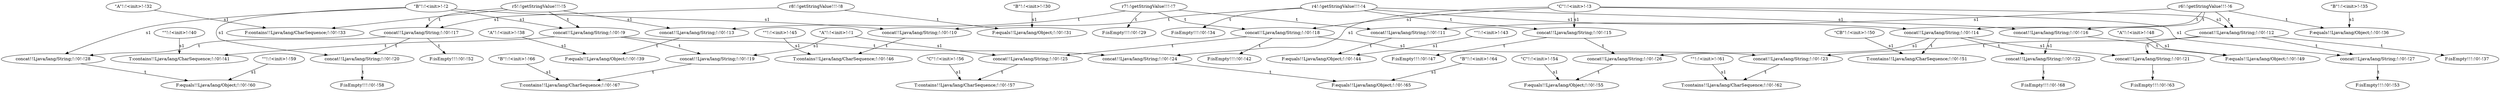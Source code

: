 digraph G {
  7 [ label="r7!:!getStringValue!!!-!7" ];
  26 [ label="concat!!Ljava/lang/String;!:!0!-!26" ];
  1 [ label="\"A\"!:!<init>!-!1" ];
  56 [ label="\"C\"!:!<init>!-!56" ];
  58 [ label="F:isEmpty!!!:!0!-!58" ];
  29 [ label="F:isEmpty!!!:!0!-!29" ];
  46 [ label="T:contains!!Ljava/lang/CharSequence;!:!0!-!46" ];
  4 [ label="r4!:!getStringValue!!!-!4" ];
  38 [ label="\"A\"!:!<init>!-!38" ];
  63 [ label="F:isEmpty!!!:!0!-!63" ];
  59 [ label="\"\"!:!<init>!-!59" ];
  14 [ label="concat!!Ljava/lang/String;!:!0!-!14" ];
  54 [ label="\"C\"!:!<init>!-!54" ];
  67 [ label="T:contains!!Ljava/lang/CharSequence;!:!0!-!67" ];
  6 [ label="r6!:!getStringValue!!!-!6" ];
  12 [ label="concat!!Ljava/lang/String;!:!0!-!12" ];
  43 [ label="\"\"!:!<init>!-!43" ];
  24 [ label="concat!!Ljava/lang/String;!:!0!-!24" ];
  25 [ label="concat!!Ljava/lang/String;!:!0!-!25" ];
  62 [ label="T:contains!!Ljava/lang/CharSequence;!:!0!-!62" ];
  49 [ label="F:equals!!Ljava/lang/Object;!:!0!-!49" ];
  55 [ label="F:equals!!Ljava/lang/Object;!:!0!-!55" ];
  10 [ label="concat!!Ljava/lang/String;!:!0!-!10" ];
  8 [ label="r8!:!getStringValue!!!-!8" ];
  6 [ label="r6!:!getStringValue!!!-!6" ];
  68 [ label="F:isEmpty!!!:!0!-!68" ];
  51 [ label="T:contains!!Ljava/lang/CharSequence;!:!0!-!51" ];
  35 [ label="\"B\"!:!<init>!-!35" ];
  30 [ label="\"B\"!:!<init>!-!30" ];
  27 [ label="concat!!Ljava/lang/String;!:!0!-!27" ];
  22 [ label="concat!!Ljava/lang/String;!:!0!-!22" ];
  32 [ label="\"A\"!:!<init>!-!32" ];
  7 [ label="r7!:!getStringValue!!!-!7" ];
  41 [ label="T:contains!!Ljava/lang/CharSequence;!:!0!-!41" ];
  50 [ label="\"CB\"!:!<init>!-!50" ];
  17 [ label="concat!!Ljava/lang/String;!:!0!-!17" ];
  19 [ label="concat!!Ljava/lang/String;!:!0!-!19" ];
  4 [ label="r4!:!getStringValue!!!-!4" ];
  31 [ label="F:equals!!Ljava/lang/Object;!:!0!-!31" ];
  60 [ label="F:equals!!Ljava/lang/Object;!:!0!-!60" ];
  13 [ label="concat!!Ljava/lang/String;!:!0!-!13" ];
  9 [ label="concat!!Ljava/lang/String;!:!0!-!9" ];
  39 [ label="F:equals!!Ljava/lang/Object;!:!0!-!39" ];
  47 [ label="F:isEmpty!!!:!0!-!47" ];
  64 [ label="\"B\"!:!<init>!-!64" ];
  21 [ label="concat!!Ljava/lang/String;!:!0!-!21" ];
  3 [ label="\"C\"!:!<init>!-!3" ];
  52 [ label="F:isEmpty!!!:!0!-!52" ];
  57 [ label="T:contains!!Ljava/lang/CharSequence;!:!0!-!57" ];
  11 [ label="concat!!Ljava/lang/String;!:!0!-!11" ];
  44 [ label="F:equals!!Ljava/lang/Object;!:!0!-!44" ];
  23 [ label="concat!!Ljava/lang/String;!:!0!-!23" ];
  28 [ label="concat!!Ljava/lang/String;!:!0!-!28" ];
  66 [ label="\"B\"!:!<init>!-!66" ];
  37 [ label="F:isEmpty!!!:!0!-!37" ];
  36 [ label="F:equals!!Ljava/lang/Object;!:!0!-!36" ];
  61 [ label="\"\"!:!<init>!-!61" ];
  16 [ label="concat!!Ljava/lang/String;!:!0!-!16" ];
  18 [ label="concat!!Ljava/lang/String;!:!0!-!18" ];
  34 [ label="F:isEmpty!!!:!0!-!34" ];
  45 [ label="\"\"!:!<init>!-!45" ];
  20 [ label="concat!!Ljava/lang/String;!:!0!-!20" ];
  15 [ label="concat!!Ljava/lang/String;!:!0!-!15" ];
  40 [ label="\"\"!:!<init>!-!40" ];
  53 [ label="F:isEmpty!!!:!0!-!53" ];
  5 [ label="r5!:!getStringValue!!!-!5" ];
  5 [ label="r5!:!getStringValue!!!-!5" ];
  8 [ label="r8!:!getStringValue!!!-!8" ];
  2 [ label="\"B\"!:!<init>!-!2" ];
  33 [ label="F:contains!!Ljava/lang/CharSequence;!:!0!-!33" ];
  65 [ label="F:equals!!Ljava/lang/Object;!:!0!-!65" ];
  48 [ label="\"A\"!:!<init>!-!48" ];
  42 [ label="F:isEmpty!!!:!0!-!42" ];
  5 -> 9 [ label="t" ];
  2 -> 9 [ label="s1" ];
  4 -> 10 [ label="t" ];
  2 -> 10 [ label="s1" ];
  7 -> 11 [ label="t" ];
  6 -> 11 [ label="s1" ];
  6 -> 12 [ label="t" ];
  3 -> 12 [ label="s1" ];
  7 -> 13 [ label="t" ];
  5 -> 13 [ label="s1" ];
  6 -> 14 [ label="t" ];
  4 -> 14 [ label="s1" ];
  4 -> 15 [ label="t" ];
  3 -> 15 [ label="s1" ];
  6 -> 16 [ label="t" ];
  4 -> 16 [ label="s1" ];
  5 -> 17 [ label="t" ];
  8 -> 17 [ label="s1" ];
  7 -> 18 [ label="t" ];
  3 -> 18 [ label="s1" ];
  9 -> 19 [ label="t" ];
  1 -> 19 [ label="s1" ];
  17 -> 20 [ label="t" ];
  2 -> 20 [ label="s1" ];
  12 -> 21 [ label="t" ];
  14 -> 21 [ label="s1" ];
  14 -> 22 [ label="t" ];
  16 -> 22 [ label="s1" ];
  12 -> 23 [ label="t" ];
  18 -> 23 [ label="s1" ];
  9 -> 24 [ label="t" ];
  3 -> 24 [ label="s1" ];
  18 -> 25 [ label="t" ];
  1 -> 25 [ label="s1" ];
  15 -> 26 [ label="t" ];
  14 -> 26 [ label="s1" ];
  12 -> 27 [ label="t" ];
  3 -> 27 [ label="s1" ];
  17 -> 28 [ label="t" ];
  2 -> 28 [ label="s1" ];
  22 -> 68 [ label="t" ];
  8 -> 31 [ label="t" ];
  30 -> 31 [ label="s1" ];
  24 -> 65 [ label="t" ];
  64 -> 65 [ label="s1" ];
  13 -> 39 [ label="t" ];
  38 -> 39 [ label="s1" ];
  18 -> 42 [ label="t" ];
  12 -> 37 [ label="t" ];
  28 -> 60 [ label="t" ];
  59 -> 60 [ label="s1" ];
  9 -> 41 [ label="t" ];
  40 -> 41 [ label="s1" ];
  11 -> 44 [ label="t" ];
  43 -> 44 [ label="s1" ];
  14 -> 51 [ label="t" ];
  50 -> 51 [ label="s1" ];
  4 -> 34 [ label="t" ];
  19 -> 67 [ label="t" ];
  66 -> 67 [ label="s1" ];
  6 -> 36 [ label="t" ];
  35 -> 36 [ label="s1" ];
  26 -> 55 [ label="t" ];
  54 -> 55 [ label="s1" ];
  27 -> 53 [ label="t" ];
  21 -> 63 [ label="t" ];
  23 -> 62 [ label="t" ];
  61 -> 62 [ label="s1" ];
  10 -> 46 [ label="t" ];
  45 -> 46 [ label="s1" ];
  5 -> 33 [ label="t" ];
  32 -> 33 [ label="s1" ];
  15 -> 47 [ label="t" ];
  20 -> 58 [ label="t" ];
  25 -> 57 [ label="t" ];
  56 -> 57 [ label="s1" ];
  7 -> 29 [ label="t" ];
  16 -> 49 [ label="t" ];
  48 -> 49 [ label="s1" ];
  17 -> 52 [ label="t" ];
}
